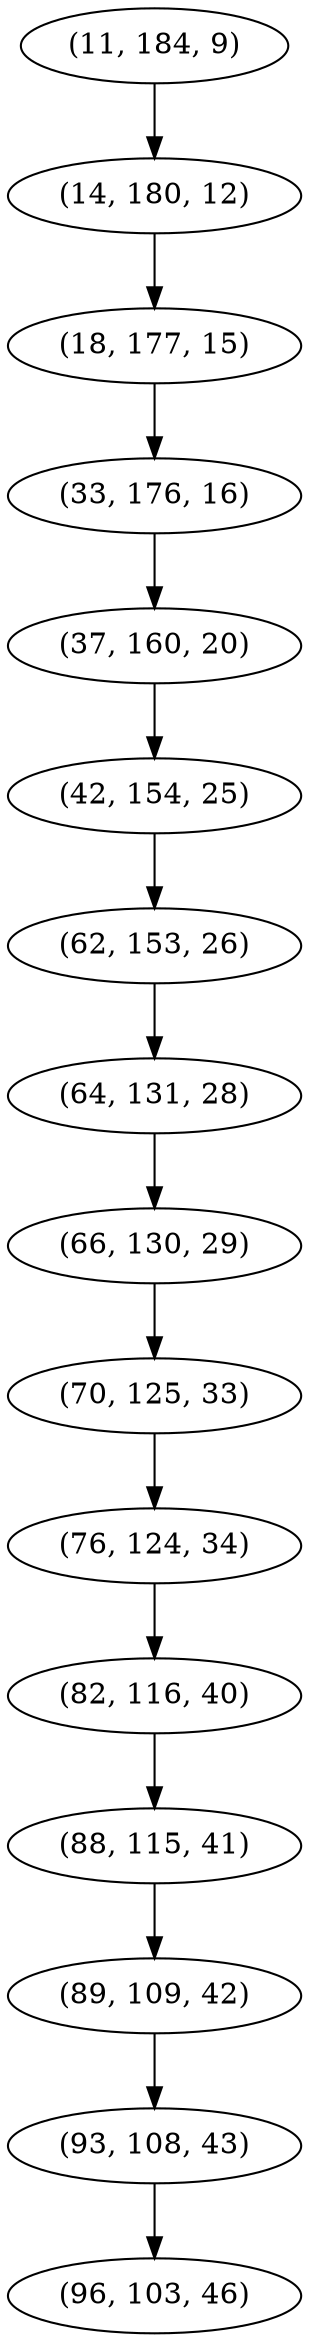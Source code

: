digraph tree {
    "(11, 184, 9)";
    "(14, 180, 12)";
    "(18, 177, 15)";
    "(33, 176, 16)";
    "(37, 160, 20)";
    "(42, 154, 25)";
    "(62, 153, 26)";
    "(64, 131, 28)";
    "(66, 130, 29)";
    "(70, 125, 33)";
    "(76, 124, 34)";
    "(82, 116, 40)";
    "(88, 115, 41)";
    "(89, 109, 42)";
    "(93, 108, 43)";
    "(96, 103, 46)";
    "(11, 184, 9)" -> "(14, 180, 12)";
    "(14, 180, 12)" -> "(18, 177, 15)";
    "(18, 177, 15)" -> "(33, 176, 16)";
    "(33, 176, 16)" -> "(37, 160, 20)";
    "(37, 160, 20)" -> "(42, 154, 25)";
    "(42, 154, 25)" -> "(62, 153, 26)";
    "(62, 153, 26)" -> "(64, 131, 28)";
    "(64, 131, 28)" -> "(66, 130, 29)";
    "(66, 130, 29)" -> "(70, 125, 33)";
    "(70, 125, 33)" -> "(76, 124, 34)";
    "(76, 124, 34)" -> "(82, 116, 40)";
    "(82, 116, 40)" -> "(88, 115, 41)";
    "(88, 115, 41)" -> "(89, 109, 42)";
    "(89, 109, 42)" -> "(93, 108, 43)";
    "(93, 108, 43)" -> "(96, 103, 46)";
}
